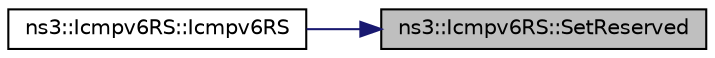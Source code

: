 digraph "ns3::Icmpv6RS::SetReserved"
{
 // LATEX_PDF_SIZE
  edge [fontname="Helvetica",fontsize="10",labelfontname="Helvetica",labelfontsize="10"];
  node [fontname="Helvetica",fontsize="10",shape=record];
  rankdir="RL";
  Node1 [label="ns3::Icmpv6RS::SetReserved",height=0.2,width=0.4,color="black", fillcolor="grey75", style="filled", fontcolor="black",tooltip="Set the reserved field."];
  Node1 -> Node2 [dir="back",color="midnightblue",fontsize="10",style="solid",fontname="Helvetica"];
  Node2 [label="ns3::Icmpv6RS::Icmpv6RS",height=0.2,width=0.4,color="black", fillcolor="white", style="filled",URL="$classns3_1_1_icmpv6_r_s.html#afd75e638a4528a6e53112b063f746f3c",tooltip="Constructor."];
}
